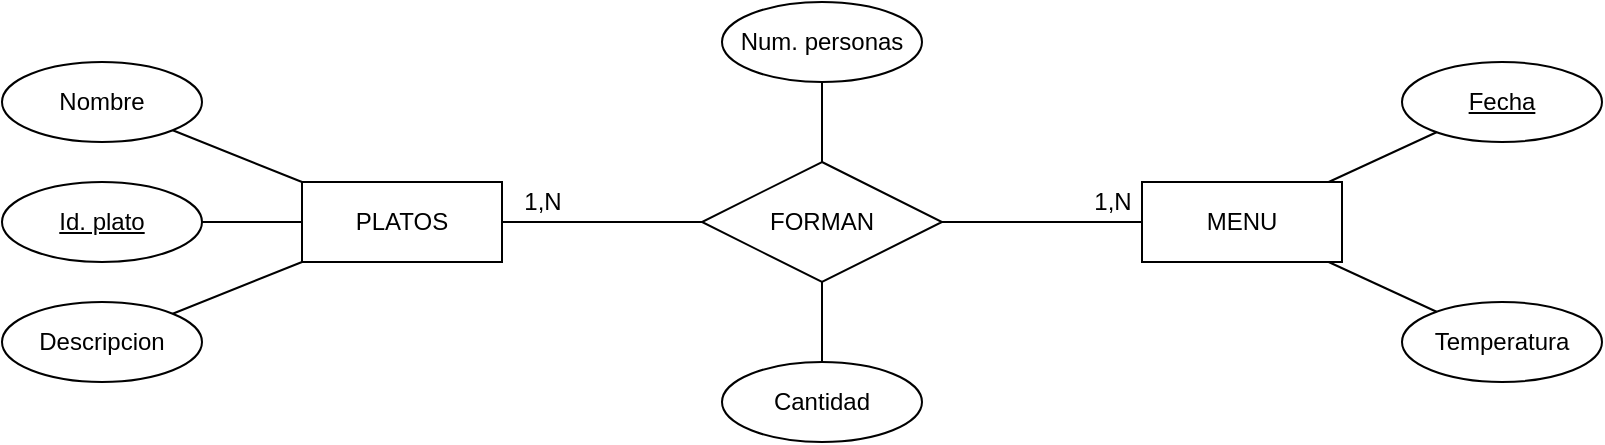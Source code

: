 <mxfile version="16.5.1" type="device"><diagram id="R2lEEEUBdFMjLlhIrx00" name="Page-1"><mxGraphModel dx="1108" dy="553" grid="1" gridSize="10" guides="1" tooltips="1" connect="1" arrows="1" fold="1" page="1" pageScale="1" pageWidth="850" pageHeight="1100" math="0" shadow="0" extFonts="Permanent Marker^https://fonts.googleapis.com/css?family=Permanent+Marker"><root><mxCell id="0"/><mxCell id="1" parent="0"/><mxCell id="73hKEzbIKcALPlw_lfDd-95" value="PLATOS" style="whiteSpace=wrap;html=1;align=center;" vertex="1" parent="1"><mxGeometry x="175" y="250" width="100" height="40" as="geometry"/></mxCell><mxCell id="73hKEzbIKcALPlw_lfDd-96" value="Nombre" style="ellipse;whiteSpace=wrap;html=1;align=center;" vertex="1" parent="1"><mxGeometry x="25" y="190" width="100" height="40" as="geometry"/></mxCell><mxCell id="73hKEzbIKcALPlw_lfDd-97" value="Descripcion" style="ellipse;whiteSpace=wrap;html=1;align=center;" vertex="1" parent="1"><mxGeometry x="25" y="310" width="100" height="40" as="geometry"/></mxCell><mxCell id="73hKEzbIKcALPlw_lfDd-98" value="&lt;u&gt;Id. plato&lt;/u&gt;" style="ellipse;whiteSpace=wrap;html=1;align=center;" vertex="1" parent="1"><mxGeometry x="25" y="250" width="100" height="40" as="geometry"/></mxCell><mxCell id="73hKEzbIKcALPlw_lfDd-99" style="edgeStyle=orthogonalEdgeStyle;rounded=0;orthogonalLoop=1;jettySize=auto;html=1;exitX=0.5;exitY=1;exitDx=0;exitDy=0;" edge="1" parent="1" source="73hKEzbIKcALPlw_lfDd-98" target="73hKEzbIKcALPlw_lfDd-98"><mxGeometry relative="1" as="geometry"/></mxCell><mxCell id="73hKEzbIKcALPlw_lfDd-100" value="FORMAN" style="shape=rhombus;perimeter=rhombusPerimeter;whiteSpace=wrap;html=1;align=center;" vertex="1" parent="1"><mxGeometry x="375" y="240" width="120" height="60" as="geometry"/></mxCell><mxCell id="73hKEzbIKcALPlw_lfDd-101" value="MENU" style="whiteSpace=wrap;html=1;align=center;" vertex="1" parent="1"><mxGeometry x="595" y="250" width="100" height="40" as="geometry"/></mxCell><mxCell id="73hKEzbIKcALPlw_lfDd-102" value="&lt;u&gt;Fecha&lt;/u&gt;" style="ellipse;whiteSpace=wrap;html=1;align=center;" vertex="1" parent="1"><mxGeometry x="725" y="190" width="100" height="40" as="geometry"/></mxCell><mxCell id="73hKEzbIKcALPlw_lfDd-103" value="Num. personas" style="ellipse;whiteSpace=wrap;html=1;align=center;" vertex="1" parent="1"><mxGeometry x="385" y="160" width="100" height="40" as="geometry"/></mxCell><mxCell id="73hKEzbIKcALPlw_lfDd-104" value="Temperatura" style="ellipse;whiteSpace=wrap;html=1;align=center;" vertex="1" parent="1"><mxGeometry x="725" y="310" width="100" height="40" as="geometry"/></mxCell><mxCell id="73hKEzbIKcALPlw_lfDd-105" value="Cantidad" style="ellipse;whiteSpace=wrap;html=1;align=center;" vertex="1" parent="1"><mxGeometry x="385" y="340" width="100" height="40" as="geometry"/></mxCell><mxCell id="73hKEzbIKcALPlw_lfDd-106" value="" style="endArrow=none;html=1;rounded=0;" edge="1" parent="1" source="73hKEzbIKcALPlw_lfDd-96" target="73hKEzbIKcALPlw_lfDd-95"><mxGeometry relative="1" as="geometry"><mxPoint x="395" y="220" as="sourcePoint"/><mxPoint x="555" y="220" as="targetPoint"/></mxGeometry></mxCell><mxCell id="73hKEzbIKcALPlw_lfDd-107" value="" style="endArrow=none;html=1;rounded=0;" edge="1" parent="1" source="73hKEzbIKcALPlw_lfDd-98" target="73hKEzbIKcALPlw_lfDd-95"><mxGeometry relative="1" as="geometry"><mxPoint x="120.355" y="234.142" as="sourcePoint"/><mxPoint x="185" y="260" as="targetPoint"/></mxGeometry></mxCell><mxCell id="73hKEzbIKcALPlw_lfDd-108" value="" style="endArrow=none;html=1;rounded=0;" edge="1" parent="1" source="73hKEzbIKcALPlw_lfDd-97" target="73hKEzbIKcALPlw_lfDd-95"><mxGeometry relative="1" as="geometry"><mxPoint x="130.355" y="244.142" as="sourcePoint"/><mxPoint x="195" y="270" as="targetPoint"/></mxGeometry></mxCell><mxCell id="73hKEzbIKcALPlw_lfDd-109" value="" style="endArrow=none;html=1;rounded=0;" edge="1" parent="1" source="73hKEzbIKcALPlw_lfDd-95" target="73hKEzbIKcALPlw_lfDd-100"><mxGeometry relative="1" as="geometry"><mxPoint x="140.355" y="254.142" as="sourcePoint"/><mxPoint x="205" y="280" as="targetPoint"/></mxGeometry></mxCell><mxCell id="73hKEzbIKcALPlw_lfDd-110" value="" style="endArrow=none;html=1;rounded=0;" edge="1" parent="1" source="73hKEzbIKcALPlw_lfDd-105" target="73hKEzbIKcALPlw_lfDd-100"><mxGeometry relative="1" as="geometry"><mxPoint x="150.355" y="264.142" as="sourcePoint"/><mxPoint x="215" y="290" as="targetPoint"/></mxGeometry></mxCell><mxCell id="73hKEzbIKcALPlw_lfDd-112" value="" style="endArrow=none;html=1;rounded=0;" edge="1" parent="1" source="73hKEzbIKcALPlw_lfDd-100" target="73hKEzbIKcALPlw_lfDd-103"><mxGeometry relative="1" as="geometry"><mxPoint x="445" y="350" as="sourcePoint"/><mxPoint x="445" y="310" as="targetPoint"/></mxGeometry></mxCell><mxCell id="73hKEzbIKcALPlw_lfDd-113" value="" style="endArrow=none;html=1;rounded=0;" edge="1" parent="1" source="73hKEzbIKcALPlw_lfDd-100" target="73hKEzbIKcALPlw_lfDd-101"><mxGeometry relative="1" as="geometry"><mxPoint x="455" y="360" as="sourcePoint"/><mxPoint x="455" y="320" as="targetPoint"/></mxGeometry></mxCell><mxCell id="73hKEzbIKcALPlw_lfDd-114" value="" style="endArrow=none;html=1;rounded=0;" edge="1" parent="1" source="73hKEzbIKcALPlw_lfDd-101" target="73hKEzbIKcALPlw_lfDd-102"><mxGeometry relative="1" as="geometry"><mxPoint x="665" y="270" as="sourcePoint"/><mxPoint x="465" y="330" as="targetPoint"/></mxGeometry></mxCell><mxCell id="73hKEzbIKcALPlw_lfDd-115" value="" style="endArrow=none;html=1;rounded=0;" edge="1" parent="1" source="73hKEzbIKcALPlw_lfDd-104" target="73hKEzbIKcALPlw_lfDd-101"><mxGeometry relative="1" as="geometry"><mxPoint x="475" y="380" as="sourcePoint"/><mxPoint x="475" y="340" as="targetPoint"/></mxGeometry></mxCell><mxCell id="73hKEzbIKcALPlw_lfDd-116" value="1,N" style="text;html=1;align=center;verticalAlign=middle;resizable=0;points=[];autosize=1;strokeColor=none;fillColor=none;" vertex="1" parent="1"><mxGeometry x="280" y="250" width="30" height="20" as="geometry"/></mxCell><mxCell id="73hKEzbIKcALPlw_lfDd-117" value="1,N" style="text;html=1;align=center;verticalAlign=middle;resizable=0;points=[];autosize=1;strokeColor=none;fillColor=none;" vertex="1" parent="1"><mxGeometry x="565" y="250" width="30" height="20" as="geometry"/></mxCell></root></mxGraphModel></diagram></mxfile>